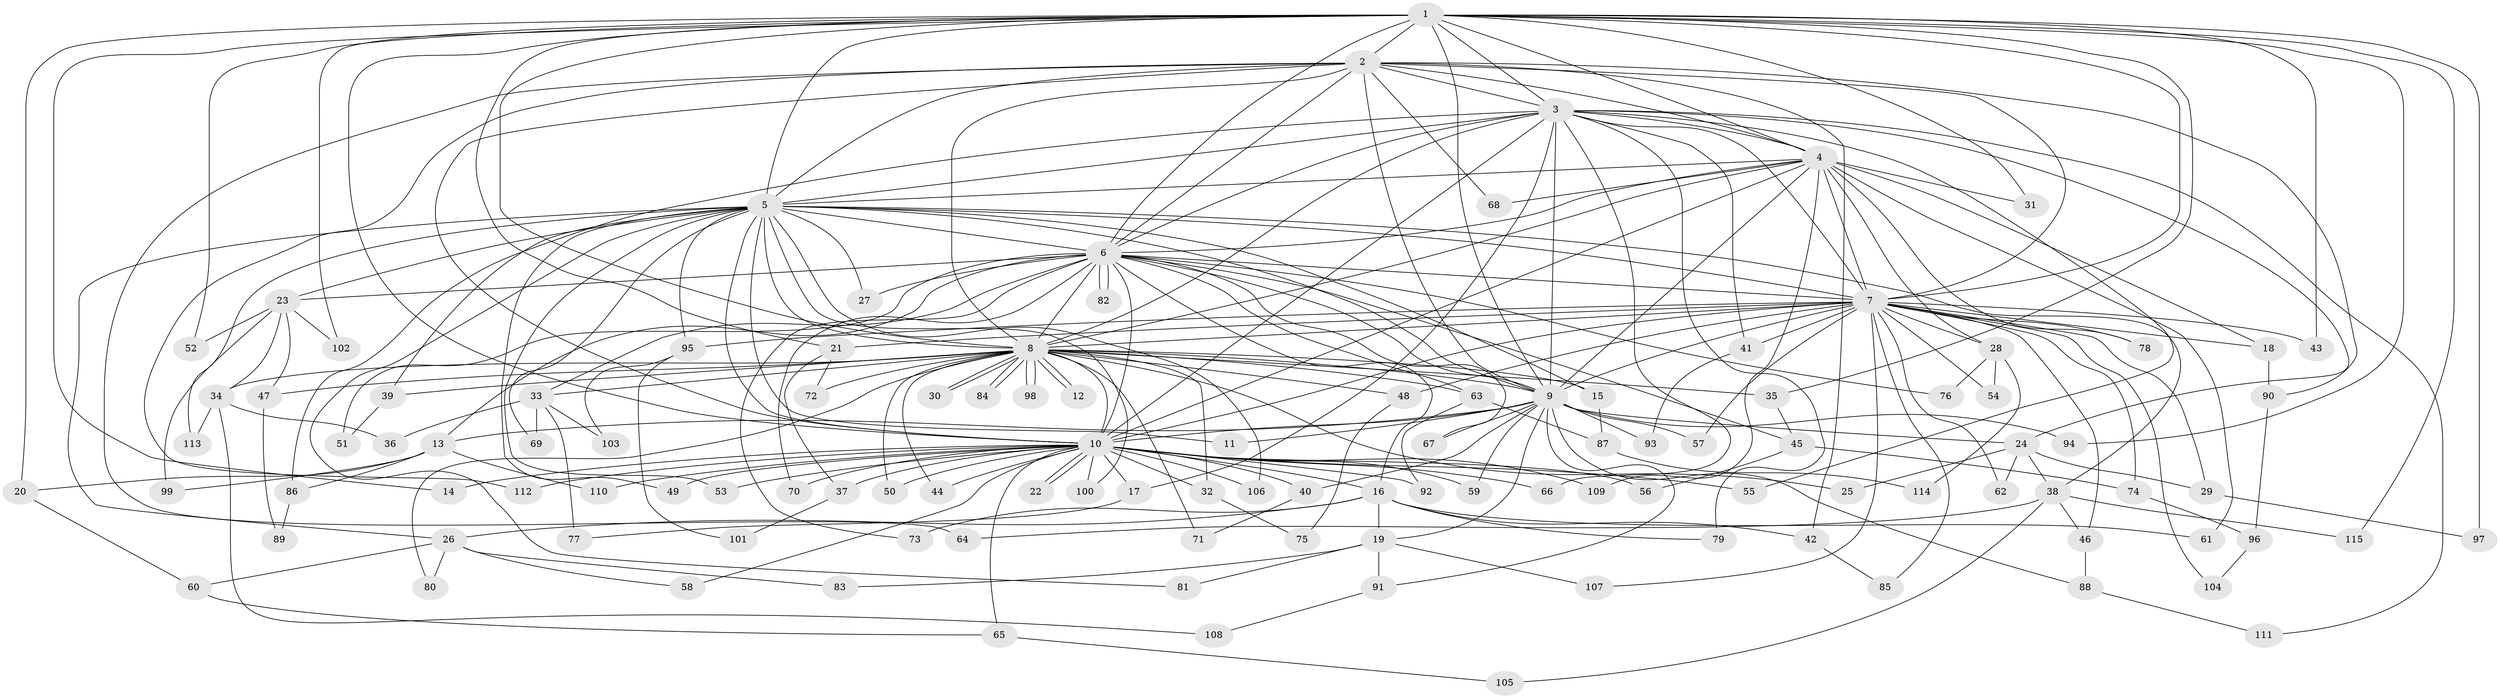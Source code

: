 // coarse degree distribution, {17: 0.014285714285714285, 19: 0.014285714285714285, 25: 0.014285714285714285, 1: 0.08571428571428572, 3: 0.2571428571428571, 2: 0.3142857142857143, 4: 0.1, 6: 0.07142857142857142, 14: 0.014285714285714285, 21: 0.014285714285714285, 8: 0.014285714285714285, 23: 0.014285714285714285, 5: 0.02857142857142857, 16: 0.014285714285714285, 7: 0.014285714285714285, 26: 0.014285714285714285}
// Generated by graph-tools (version 1.1) at 2025/36/03/04/25 23:36:35]
// undirected, 115 vertices, 255 edges
graph export_dot {
  node [color=gray90,style=filled];
  1;
  2;
  3;
  4;
  5;
  6;
  7;
  8;
  9;
  10;
  11;
  12;
  13;
  14;
  15;
  16;
  17;
  18;
  19;
  20;
  21;
  22;
  23;
  24;
  25;
  26;
  27;
  28;
  29;
  30;
  31;
  32;
  33;
  34;
  35;
  36;
  37;
  38;
  39;
  40;
  41;
  42;
  43;
  44;
  45;
  46;
  47;
  48;
  49;
  50;
  51;
  52;
  53;
  54;
  55;
  56;
  57;
  58;
  59;
  60;
  61;
  62;
  63;
  64;
  65;
  66;
  67;
  68;
  69;
  70;
  71;
  72;
  73;
  74;
  75;
  76;
  77;
  78;
  79;
  80;
  81;
  82;
  83;
  84;
  85;
  86;
  87;
  88;
  89;
  90;
  91;
  92;
  93;
  94;
  95;
  96;
  97;
  98;
  99;
  100;
  101;
  102;
  103;
  104;
  105;
  106;
  107;
  108;
  109;
  110;
  111;
  112;
  113;
  114;
  115;
  1 -- 2;
  1 -- 3;
  1 -- 4;
  1 -- 5;
  1 -- 6;
  1 -- 7;
  1 -- 8;
  1 -- 9;
  1 -- 10;
  1 -- 14;
  1 -- 20;
  1 -- 21;
  1 -- 31;
  1 -- 35;
  1 -- 43;
  1 -- 52;
  1 -- 94;
  1 -- 97;
  1 -- 102;
  1 -- 115;
  2 -- 3;
  2 -- 4;
  2 -- 5;
  2 -- 6;
  2 -- 7;
  2 -- 8;
  2 -- 9;
  2 -- 10;
  2 -- 42;
  2 -- 64;
  2 -- 68;
  2 -- 90;
  2 -- 112;
  3 -- 4;
  3 -- 5;
  3 -- 6;
  3 -- 7;
  3 -- 8;
  3 -- 9;
  3 -- 10;
  3 -- 17;
  3 -- 24;
  3 -- 41;
  3 -- 55;
  3 -- 66;
  3 -- 79;
  3 -- 86;
  3 -- 111;
  4 -- 5;
  4 -- 6;
  4 -- 7;
  4 -- 8;
  4 -- 9;
  4 -- 10;
  4 -- 18;
  4 -- 28;
  4 -- 31;
  4 -- 61;
  4 -- 68;
  4 -- 78;
  4 -- 109;
  5 -- 6;
  5 -- 7;
  5 -- 8;
  5 -- 9;
  5 -- 10;
  5 -- 11;
  5 -- 15;
  5 -- 23;
  5 -- 26;
  5 -- 27;
  5 -- 38;
  5 -- 39;
  5 -- 49;
  5 -- 53;
  5 -- 69;
  5 -- 81;
  5 -- 95;
  5 -- 100;
  5 -- 106;
  5 -- 113;
  6 -- 7;
  6 -- 8;
  6 -- 9;
  6 -- 10;
  6 -- 13;
  6 -- 16;
  6 -- 23;
  6 -- 27;
  6 -- 33;
  6 -- 45;
  6 -- 51;
  6 -- 63;
  6 -- 67;
  6 -- 70;
  6 -- 73;
  6 -- 76;
  6 -- 82;
  6 -- 82;
  7 -- 8;
  7 -- 9;
  7 -- 10;
  7 -- 18;
  7 -- 21;
  7 -- 28;
  7 -- 29;
  7 -- 41;
  7 -- 43;
  7 -- 46;
  7 -- 48;
  7 -- 54;
  7 -- 57;
  7 -- 62;
  7 -- 74;
  7 -- 78;
  7 -- 85;
  7 -- 95;
  7 -- 104;
  7 -- 107;
  8 -- 9;
  8 -- 10;
  8 -- 12;
  8 -- 12;
  8 -- 15;
  8 -- 25;
  8 -- 30;
  8 -- 30;
  8 -- 32;
  8 -- 33;
  8 -- 34;
  8 -- 35;
  8 -- 39;
  8 -- 44;
  8 -- 47;
  8 -- 48;
  8 -- 50;
  8 -- 63;
  8 -- 71;
  8 -- 72;
  8 -- 80;
  8 -- 84;
  8 -- 84;
  8 -- 98;
  8 -- 98;
  9 -- 10;
  9 -- 11;
  9 -- 13;
  9 -- 19;
  9 -- 24;
  9 -- 40;
  9 -- 57;
  9 -- 59;
  9 -- 67;
  9 -- 88;
  9 -- 91;
  9 -- 93;
  9 -- 94;
  10 -- 14;
  10 -- 16;
  10 -- 17;
  10 -- 22;
  10 -- 22;
  10 -- 32;
  10 -- 37;
  10 -- 40;
  10 -- 44;
  10 -- 49;
  10 -- 50;
  10 -- 53;
  10 -- 55;
  10 -- 56;
  10 -- 58;
  10 -- 59;
  10 -- 65;
  10 -- 66;
  10 -- 70;
  10 -- 92;
  10 -- 100;
  10 -- 106;
  10 -- 109;
  10 -- 110;
  10 -- 112;
  13 -- 20;
  13 -- 86;
  13 -- 99;
  13 -- 110;
  15 -- 87;
  16 -- 19;
  16 -- 26;
  16 -- 42;
  16 -- 61;
  16 -- 73;
  16 -- 79;
  17 -- 77;
  18 -- 90;
  19 -- 81;
  19 -- 83;
  19 -- 91;
  19 -- 107;
  20 -- 60;
  21 -- 37;
  21 -- 72;
  23 -- 34;
  23 -- 47;
  23 -- 52;
  23 -- 99;
  23 -- 102;
  24 -- 25;
  24 -- 29;
  24 -- 38;
  24 -- 62;
  26 -- 58;
  26 -- 60;
  26 -- 80;
  26 -- 83;
  28 -- 54;
  28 -- 76;
  28 -- 114;
  29 -- 97;
  32 -- 75;
  33 -- 36;
  33 -- 69;
  33 -- 77;
  33 -- 103;
  34 -- 36;
  34 -- 108;
  34 -- 113;
  35 -- 45;
  37 -- 101;
  38 -- 46;
  38 -- 64;
  38 -- 105;
  38 -- 115;
  39 -- 51;
  40 -- 71;
  41 -- 93;
  42 -- 85;
  45 -- 56;
  45 -- 74;
  46 -- 88;
  47 -- 89;
  48 -- 75;
  60 -- 65;
  63 -- 87;
  63 -- 92;
  65 -- 105;
  74 -- 96;
  86 -- 89;
  87 -- 114;
  88 -- 111;
  90 -- 96;
  91 -- 108;
  95 -- 101;
  95 -- 103;
  96 -- 104;
}
